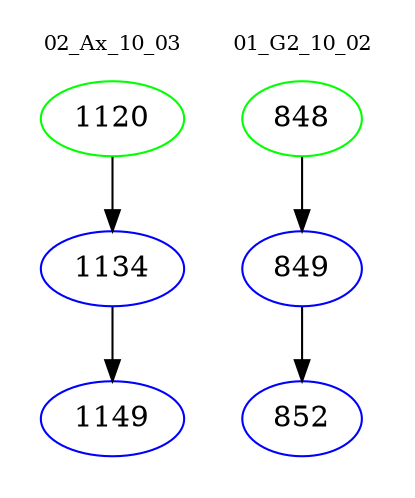 digraph{
subgraph cluster_0 {
color = white
label = "02_Ax_10_03";
fontsize=10;
T0_1120 [label="1120", color="green"]
T0_1120 -> T0_1134 [color="black"]
T0_1134 [label="1134", color="blue"]
T0_1134 -> T0_1149 [color="black"]
T0_1149 [label="1149", color="blue"]
}
subgraph cluster_1 {
color = white
label = "01_G2_10_02";
fontsize=10;
T1_848 [label="848", color="green"]
T1_848 -> T1_849 [color="black"]
T1_849 [label="849", color="blue"]
T1_849 -> T1_852 [color="black"]
T1_852 [label="852", color="blue"]
}
}
